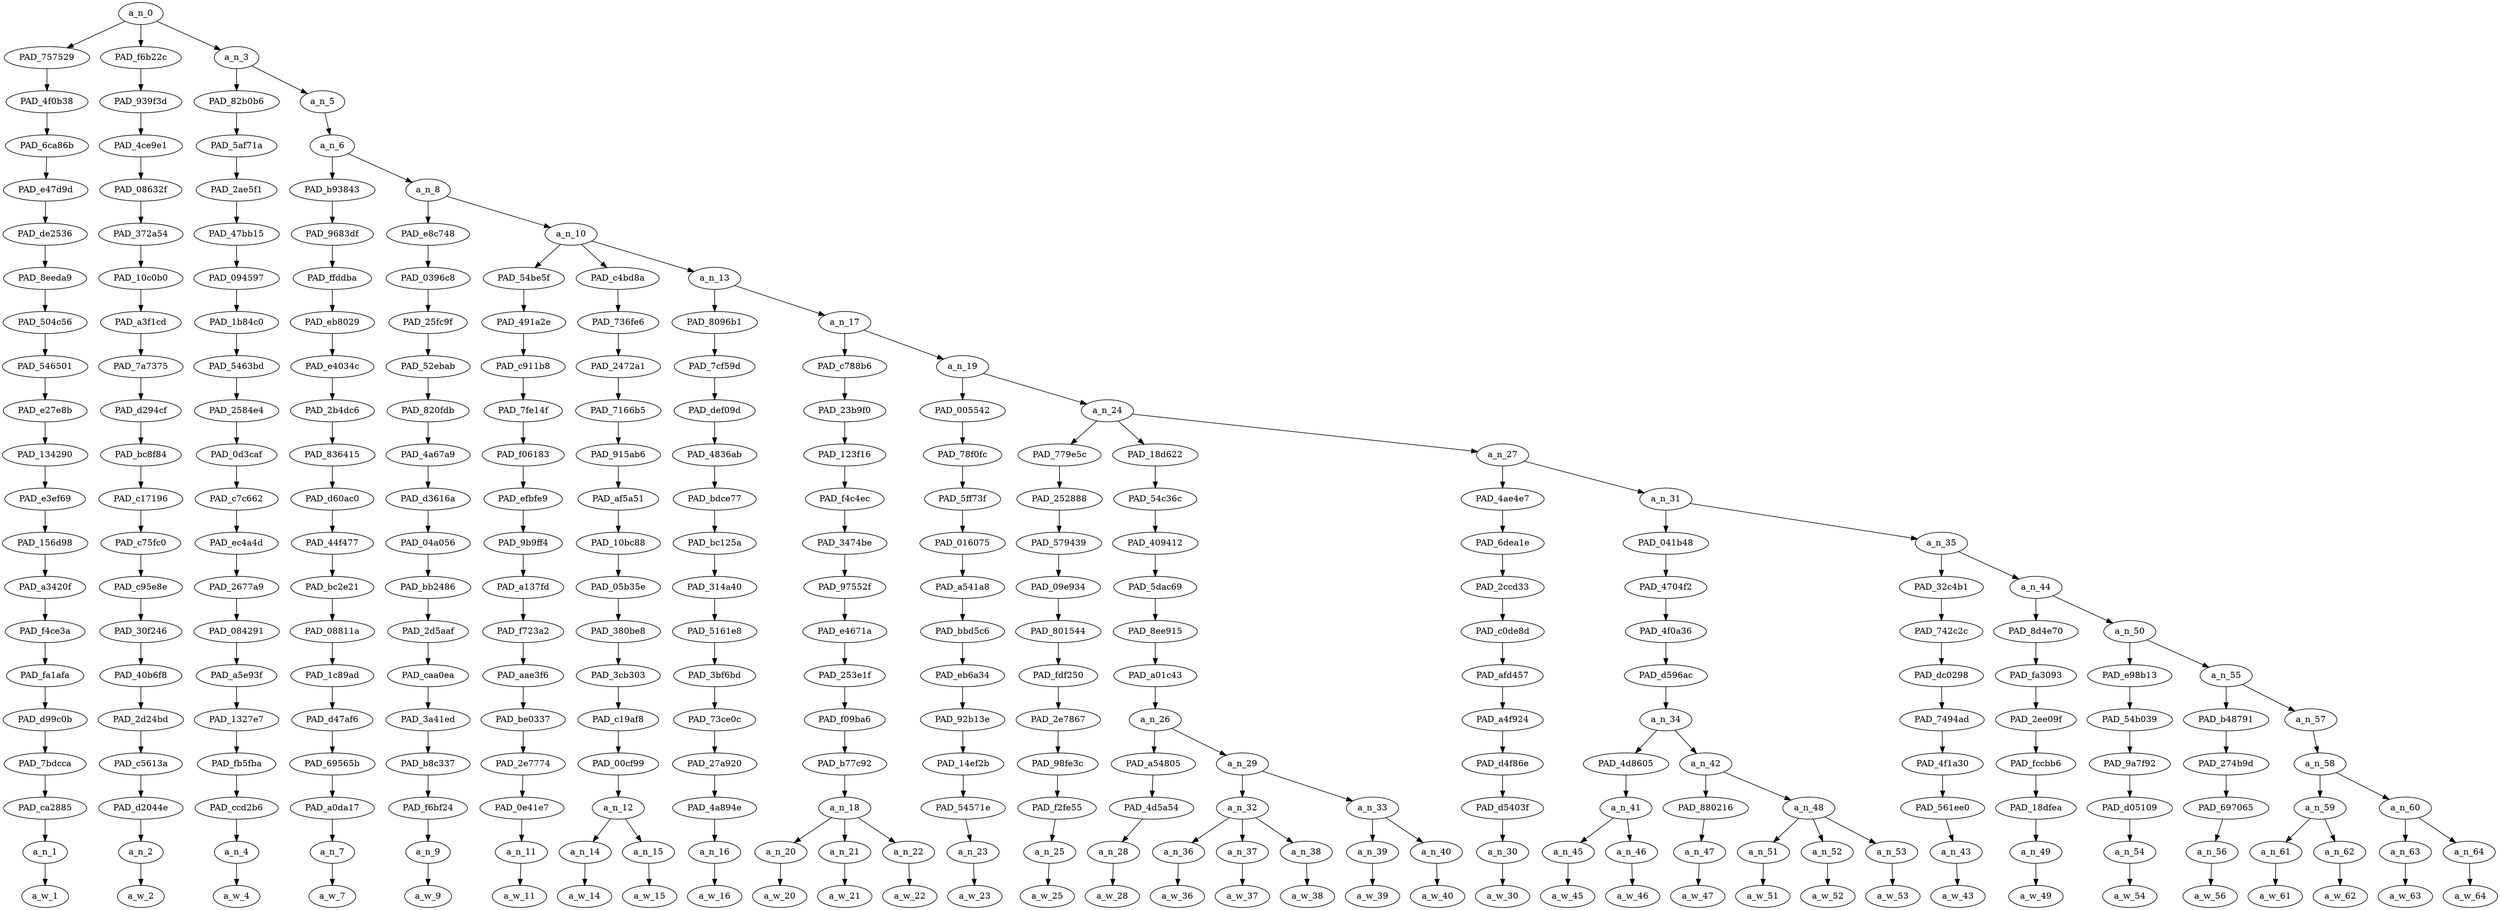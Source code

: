 strict digraph "" {
	a_n_0	[div_dir=1,
		index=0,
		level=20,
		pos="1.3838659215856481,20!",
		text_span="[0, 1, 2, 3, 4, 5, 6, 7, 8, 9, 10, 11, 12, 13, 14, 15, 16, 17, 18, 19, 20, 21, 22, 23, 24, 25, 26, 27, 28, 29, 30, 31, 32, 33, 34]",
		value=0.99999998];
	PAD_757529	[div_dir=1,
		index=0,
		level=19,
		pos="0.0,19!",
		text_span="[0]",
		value=0.03077579];
	a_n_0 -> PAD_757529;
	PAD_f6b22c	[div_dir=1,
		index=1,
		level=19,
		pos="1.0,19!",
		text_span="[1]",
		value=0.02263070];
	a_n_0 -> PAD_f6b22c;
	a_n_3	[div_dir=1,
		index=2,
		level=19,
		pos="3.151597764756944,19!",
		text_span="[2, 3, 4, 5, 6, 7, 8, 9, 10, 11, 12, 13, 14, 15, 16, 17, 18, 19, 20, 21, 22, 23, 24, 25, 26, 27, 28, 29, 30, 31, 32, 33, 34]",
		value=0.94585980];
	a_n_0 -> a_n_3;
	PAD_4f0b38	[div_dir=1,
		index=0,
		level=18,
		pos="0.0,18!",
		text_span="[0]",
		value=0.03077579];
	PAD_757529 -> PAD_4f0b38;
	PAD_6ca86b	[div_dir=1,
		index=0,
		level=17,
		pos="0.0,17!",
		text_span="[0]",
		value=0.03077579];
	PAD_4f0b38 -> PAD_6ca86b;
	PAD_e47d9d	[div_dir=1,
		index=0,
		level=16,
		pos="0.0,16!",
		text_span="[0]",
		value=0.03077579];
	PAD_6ca86b -> PAD_e47d9d;
	PAD_de2536	[div_dir=1,
		index=0,
		level=15,
		pos="0.0,15!",
		text_span="[0]",
		value=0.03077579];
	PAD_e47d9d -> PAD_de2536;
	PAD_8eeda9	[div_dir=1,
		index=0,
		level=14,
		pos="0.0,14!",
		text_span="[0]",
		value=0.03077579];
	PAD_de2536 -> PAD_8eeda9;
	PAD_504c56	[div_dir=1,
		index=0,
		level=13,
		pos="0.0,13!",
		text_span="[0]",
		value=0.03077579];
	PAD_8eeda9 -> PAD_504c56;
	PAD_546501	[div_dir=1,
		index=0,
		level=12,
		pos="0.0,12!",
		text_span="[0]",
		value=0.03077579];
	PAD_504c56 -> PAD_546501;
	PAD_e27e8b	[div_dir=1,
		index=0,
		level=11,
		pos="0.0,11!",
		text_span="[0]",
		value=0.03077579];
	PAD_546501 -> PAD_e27e8b;
	PAD_134290	[div_dir=1,
		index=0,
		level=10,
		pos="0.0,10!",
		text_span="[0]",
		value=0.03077579];
	PAD_e27e8b -> PAD_134290;
	PAD_e3ef69	[div_dir=1,
		index=0,
		level=9,
		pos="0.0,9!",
		text_span="[0]",
		value=0.03077579];
	PAD_134290 -> PAD_e3ef69;
	PAD_156d98	[div_dir=1,
		index=0,
		level=8,
		pos="0.0,8!",
		text_span="[0]",
		value=0.03077579];
	PAD_e3ef69 -> PAD_156d98;
	PAD_a3420f	[div_dir=1,
		index=0,
		level=7,
		pos="0.0,7!",
		text_span="[0]",
		value=0.03077579];
	PAD_156d98 -> PAD_a3420f;
	PAD_f4ce3a	[div_dir=1,
		index=0,
		level=6,
		pos="0.0,6!",
		text_span="[0]",
		value=0.03077579];
	PAD_a3420f -> PAD_f4ce3a;
	PAD_fa1afa	[div_dir=1,
		index=0,
		level=5,
		pos="0.0,5!",
		text_span="[0]",
		value=0.03077579];
	PAD_f4ce3a -> PAD_fa1afa;
	PAD_d99c0b	[div_dir=1,
		index=0,
		level=4,
		pos="0.0,4!",
		text_span="[0]",
		value=0.03077579];
	PAD_fa1afa -> PAD_d99c0b;
	PAD_7bdcca	[div_dir=1,
		index=0,
		level=3,
		pos="0.0,3!",
		text_span="[0]",
		value=0.03077579];
	PAD_d99c0b -> PAD_7bdcca;
	PAD_ca2885	[div_dir=1,
		index=0,
		level=2,
		pos="0.0,2!",
		text_span="[0]",
		value=0.03077579];
	PAD_7bdcca -> PAD_ca2885;
	a_n_1	[div_dir=1,
		index=0,
		level=1,
		pos="0.0,1!",
		text_span="[0]",
		value=0.03077579];
	PAD_ca2885 -> a_n_1;
	a_w_1	[div_dir=0,
		index=0,
		level=0,
		pos="0,0!",
		text_span="[0]",
		value=i];
	a_n_1 -> a_w_1;
	PAD_939f3d	[div_dir=1,
		index=1,
		level=18,
		pos="1.0,18!",
		text_span="[1]",
		value=0.02263070];
	PAD_f6b22c -> PAD_939f3d;
	PAD_4ce9e1	[div_dir=1,
		index=1,
		level=17,
		pos="1.0,17!",
		text_span="[1]",
		value=0.02263070];
	PAD_939f3d -> PAD_4ce9e1;
	PAD_08632f	[div_dir=1,
		index=1,
		level=16,
		pos="1.0,16!",
		text_span="[1]",
		value=0.02263070];
	PAD_4ce9e1 -> PAD_08632f;
	PAD_372a54	[div_dir=1,
		index=1,
		level=15,
		pos="1.0,15!",
		text_span="[1]",
		value=0.02263070];
	PAD_08632f -> PAD_372a54;
	PAD_10c0b0	[div_dir=1,
		index=1,
		level=14,
		pos="1.0,14!",
		text_span="[1]",
		value=0.02263070];
	PAD_372a54 -> PAD_10c0b0;
	PAD_a3f1cd	[div_dir=1,
		index=1,
		level=13,
		pos="1.0,13!",
		text_span="[1]",
		value=0.02263070];
	PAD_10c0b0 -> PAD_a3f1cd;
	PAD_7a7375	[div_dir=1,
		index=1,
		level=12,
		pos="1.0,12!",
		text_span="[1]",
		value=0.02263070];
	PAD_a3f1cd -> PAD_7a7375;
	PAD_d294cf	[div_dir=1,
		index=1,
		level=11,
		pos="1.0,11!",
		text_span="[1]",
		value=0.02263070];
	PAD_7a7375 -> PAD_d294cf;
	PAD_bc8f84	[div_dir=1,
		index=1,
		level=10,
		pos="1.0,10!",
		text_span="[1]",
		value=0.02263070];
	PAD_d294cf -> PAD_bc8f84;
	PAD_c17196	[div_dir=1,
		index=1,
		level=9,
		pos="1.0,9!",
		text_span="[1]",
		value=0.02263070];
	PAD_bc8f84 -> PAD_c17196;
	PAD_c75fc0	[div_dir=1,
		index=1,
		level=8,
		pos="1.0,8!",
		text_span="[1]",
		value=0.02263070];
	PAD_c17196 -> PAD_c75fc0;
	PAD_c95e8e	[div_dir=1,
		index=1,
		level=7,
		pos="1.0,7!",
		text_span="[1]",
		value=0.02263070];
	PAD_c75fc0 -> PAD_c95e8e;
	PAD_30f246	[div_dir=1,
		index=1,
		level=6,
		pos="1.0,6!",
		text_span="[1]",
		value=0.02263070];
	PAD_c95e8e -> PAD_30f246;
	PAD_40b6f8	[div_dir=1,
		index=1,
		level=5,
		pos="1.0,5!",
		text_span="[1]",
		value=0.02263070];
	PAD_30f246 -> PAD_40b6f8;
	PAD_2d24bd	[div_dir=1,
		index=1,
		level=4,
		pos="1.0,4!",
		text_span="[1]",
		value=0.02263070];
	PAD_40b6f8 -> PAD_2d24bd;
	PAD_c5613a	[div_dir=1,
		index=1,
		level=3,
		pos="1.0,3!",
		text_span="[1]",
		value=0.02263070];
	PAD_2d24bd -> PAD_c5613a;
	PAD_d2044e	[div_dir=1,
		index=1,
		level=2,
		pos="1.0,2!",
		text_span="[1]",
		value=0.02263070];
	PAD_c5613a -> PAD_d2044e;
	a_n_2	[div_dir=1,
		index=1,
		level=1,
		pos="1.0,1!",
		text_span="[1]",
		value=0.02263070];
	PAD_d2044e -> a_n_2;
	a_w_2	[div_dir=0,
		index=1,
		level=0,
		pos="1,0!",
		text_span="[1]",
		value=never];
	a_n_2 -> a_w_2;
	PAD_82b0b6	[div_dir=1,
		index=2,
		level=18,
		pos="2.0,18!",
		text_span="[2]",
		value=0.02027614];
	a_n_3 -> PAD_82b0b6;
	a_n_5	[div_dir=1,
		index=3,
		level=18,
		pos="4.303195529513888,18!",
		text_span="[3, 4, 5, 6, 7, 8, 9, 10, 11, 12, 13, 14, 15, 16, 17, 18, 19, 20, 21, 22, 23, 24, 25, 26, 27, 28, 29, 30, 31, 32, 33, 34]",
		value=0.92488788];
	a_n_3 -> a_n_5;
	PAD_5af71a	[div_dir=1,
		index=2,
		level=17,
		pos="2.0,17!",
		text_span="[2]",
		value=0.02027614];
	PAD_82b0b6 -> PAD_5af71a;
	PAD_2ae5f1	[div_dir=1,
		index=2,
		level=16,
		pos="2.0,16!",
		text_span="[2]",
		value=0.02027614];
	PAD_5af71a -> PAD_2ae5f1;
	PAD_47bb15	[div_dir=1,
		index=2,
		level=15,
		pos="2.0,15!",
		text_span="[2]",
		value=0.02027614];
	PAD_2ae5f1 -> PAD_47bb15;
	PAD_094597	[div_dir=1,
		index=2,
		level=14,
		pos="2.0,14!",
		text_span="[2]",
		value=0.02027614];
	PAD_47bb15 -> PAD_094597;
	PAD_1b84c0	[div_dir=1,
		index=2,
		level=13,
		pos="2.0,13!",
		text_span="[2]",
		value=0.02027614];
	PAD_094597 -> PAD_1b84c0;
	PAD_5463bd	[div_dir=1,
		index=2,
		level=12,
		pos="2.0,12!",
		text_span="[2]",
		value=0.02027614];
	PAD_1b84c0 -> PAD_5463bd;
	PAD_2584e4	[div_dir=1,
		index=2,
		level=11,
		pos="2.0,11!",
		text_span="[2]",
		value=0.02027614];
	PAD_5463bd -> PAD_2584e4;
	PAD_0d3caf	[div_dir=1,
		index=2,
		level=10,
		pos="2.0,10!",
		text_span="[2]",
		value=0.02027614];
	PAD_2584e4 -> PAD_0d3caf;
	PAD_c7c662	[div_dir=1,
		index=2,
		level=9,
		pos="2.0,9!",
		text_span="[2]",
		value=0.02027614];
	PAD_0d3caf -> PAD_c7c662;
	PAD_ec4a4d	[div_dir=1,
		index=2,
		level=8,
		pos="2.0,8!",
		text_span="[2]",
		value=0.02027614];
	PAD_c7c662 -> PAD_ec4a4d;
	PAD_2677a9	[div_dir=1,
		index=2,
		level=7,
		pos="2.0,7!",
		text_span="[2]",
		value=0.02027614];
	PAD_ec4a4d -> PAD_2677a9;
	PAD_084291	[div_dir=1,
		index=2,
		level=6,
		pos="2.0,6!",
		text_span="[2]",
		value=0.02027614];
	PAD_2677a9 -> PAD_084291;
	PAD_a5e93f	[div_dir=1,
		index=2,
		level=5,
		pos="2.0,5!",
		text_span="[2]",
		value=0.02027614];
	PAD_084291 -> PAD_a5e93f;
	PAD_1327e7	[div_dir=1,
		index=2,
		level=4,
		pos="2.0,4!",
		text_span="[2]",
		value=0.02027614];
	PAD_a5e93f -> PAD_1327e7;
	PAD_fb5fba	[div_dir=1,
		index=2,
		level=3,
		pos="2.0,3!",
		text_span="[2]",
		value=0.02027614];
	PAD_1327e7 -> PAD_fb5fba;
	PAD_ccd2b6	[div_dir=1,
		index=2,
		level=2,
		pos="2.0,2!",
		text_span="[2]",
		value=0.02027614];
	PAD_fb5fba -> PAD_ccd2b6;
	a_n_4	[div_dir=1,
		index=2,
		level=1,
		pos="2.0,1!",
		text_span="[2]",
		value=0.02027614];
	PAD_ccd2b6 -> a_n_4;
	a_w_4	[div_dir=0,
		index=2,
		level=0,
		pos="2,0!",
		text_span="[2]",
		value=thought];
	a_n_4 -> a_w_4;
	a_n_6	[div_dir=1,
		index=3,
		level=17,
		pos="4.303195529513888,17!",
		text_span="[3, 4, 5, 6, 7, 8, 9, 10, 11, 12, 13, 14, 15, 16, 17, 18, 19, 20, 21, 22, 23, 24, 25, 26, 27, 28, 29, 30, 31, 32, 33, 34]",
		value=0.92418529];
	a_n_5 -> a_n_6;
	PAD_b93843	[div_dir=1,
		index=3,
		level=16,
		pos="3.0,16!",
		text_span="[3]",
		value=0.02228482];
	a_n_6 -> PAD_b93843;
	a_n_8	[div_dir=1,
		index=4,
		level=16,
		pos="5.606391059027777,16!",
		text_span="[4, 5, 6, 7, 8, 9, 10, 11, 12, 13, 14, 15, 16, 17, 18, 19, 20, 21, 22, 23, 24, 25, 26, 27, 28, 29, 30, 31, 32, 33, 34]",
		value=0.90119787];
	a_n_6 -> a_n_8;
	PAD_9683df	[div_dir=1,
		index=3,
		level=15,
		pos="3.0,15!",
		text_span="[3]",
		value=0.02228482];
	PAD_b93843 -> PAD_9683df;
	PAD_ffddba	[div_dir=1,
		index=3,
		level=14,
		pos="3.0,14!",
		text_span="[3]",
		value=0.02228482];
	PAD_9683df -> PAD_ffddba;
	PAD_eb8029	[div_dir=1,
		index=3,
		level=13,
		pos="3.0,13!",
		text_span="[3]",
		value=0.02228482];
	PAD_ffddba -> PAD_eb8029;
	PAD_e4034c	[div_dir=1,
		index=3,
		level=12,
		pos="3.0,12!",
		text_span="[3]",
		value=0.02228482];
	PAD_eb8029 -> PAD_e4034c;
	PAD_2b4dc6	[div_dir=1,
		index=3,
		level=11,
		pos="3.0,11!",
		text_span="[3]",
		value=0.02228482];
	PAD_e4034c -> PAD_2b4dc6;
	PAD_836415	[div_dir=1,
		index=3,
		level=10,
		pos="3.0,10!",
		text_span="[3]",
		value=0.02228482];
	PAD_2b4dc6 -> PAD_836415;
	PAD_d60ac0	[div_dir=1,
		index=3,
		level=9,
		pos="3.0,9!",
		text_span="[3]",
		value=0.02228482];
	PAD_836415 -> PAD_d60ac0;
	PAD_44f477	[div_dir=1,
		index=3,
		level=8,
		pos="3.0,8!",
		text_span="[3]",
		value=0.02228482];
	PAD_d60ac0 -> PAD_44f477;
	PAD_bc2e21	[div_dir=1,
		index=3,
		level=7,
		pos="3.0,7!",
		text_span="[3]",
		value=0.02228482];
	PAD_44f477 -> PAD_bc2e21;
	PAD_08811a	[div_dir=1,
		index=3,
		level=6,
		pos="3.0,6!",
		text_span="[3]",
		value=0.02228482];
	PAD_bc2e21 -> PAD_08811a;
	PAD_1c89ad	[div_dir=1,
		index=3,
		level=5,
		pos="3.0,5!",
		text_span="[3]",
		value=0.02228482];
	PAD_08811a -> PAD_1c89ad;
	PAD_d47af6	[div_dir=1,
		index=3,
		level=4,
		pos="3.0,4!",
		text_span="[3]",
		value=0.02228482];
	PAD_1c89ad -> PAD_d47af6;
	PAD_69565b	[div_dir=1,
		index=3,
		level=3,
		pos="3.0,3!",
		text_span="[3]",
		value=0.02228482];
	PAD_d47af6 -> PAD_69565b;
	PAD_a0da17	[div_dir=1,
		index=3,
		level=2,
		pos="3.0,2!",
		text_span="[3]",
		value=0.02228482];
	PAD_69565b -> PAD_a0da17;
	a_n_7	[div_dir=1,
		index=3,
		level=1,
		pos="3.0,1!",
		text_span="[3]",
		value=0.02228482];
	PAD_a0da17 -> a_n_7;
	a_w_7	[div_dir=0,
		index=3,
		level=0,
		pos="3,0!",
		text_span="[3]",
		value=i1];
	a_n_7 -> a_w_7;
	PAD_e8c748	[div_dir=1,
		index=4,
		level=15,
		pos="4.0,15!",
		text_span="[4]",
		value=0.01780343];
	a_n_8 -> PAD_e8c748;
	a_n_10	[div_dir=1,
		index=5,
		level=15,
		pos="7.2127821180555545,15!",
		text_span="[5, 6, 7, 8, 9, 10, 11, 12, 13, 14, 15, 16, 17, 18, 19, 20, 21, 22, 23, 24, 25, 26, 27, 28, 29, 30, 31, 32, 33, 34]",
		value=0.88270973];
	a_n_8 -> a_n_10;
	PAD_0396c8	[div_dir=1,
		index=4,
		level=14,
		pos="4.0,14!",
		text_span="[4]",
		value=0.01780343];
	PAD_e8c748 -> PAD_0396c8;
	PAD_25fc9f	[div_dir=1,
		index=4,
		level=13,
		pos="4.0,13!",
		text_span="[4]",
		value=0.01780343];
	PAD_0396c8 -> PAD_25fc9f;
	PAD_52ebab	[div_dir=1,
		index=4,
		level=12,
		pos="4.0,12!",
		text_span="[4]",
		value=0.01780343];
	PAD_25fc9f -> PAD_52ebab;
	PAD_820fdb	[div_dir=1,
		index=4,
		level=11,
		pos="4.0,11!",
		text_span="[4]",
		value=0.01780343];
	PAD_52ebab -> PAD_820fdb;
	PAD_4a67a9	[div_dir=1,
		index=4,
		level=10,
		pos="4.0,10!",
		text_span="[4]",
		value=0.01780343];
	PAD_820fdb -> PAD_4a67a9;
	PAD_d3616a	[div_dir=1,
		index=4,
		level=9,
		pos="4.0,9!",
		text_span="[4]",
		value=0.01780343];
	PAD_4a67a9 -> PAD_d3616a;
	PAD_04a056	[div_dir=1,
		index=4,
		level=8,
		pos="4.0,8!",
		text_span="[4]",
		value=0.01780343];
	PAD_d3616a -> PAD_04a056;
	PAD_bb2486	[div_dir=1,
		index=4,
		level=7,
		pos="4.0,7!",
		text_span="[4]",
		value=0.01780343];
	PAD_04a056 -> PAD_bb2486;
	PAD_2d5aaf	[div_dir=1,
		index=4,
		level=6,
		pos="4.0,6!",
		text_span="[4]",
		value=0.01780343];
	PAD_bb2486 -> PAD_2d5aaf;
	PAD_caa0ea	[div_dir=1,
		index=4,
		level=5,
		pos="4.0,5!",
		text_span="[4]",
		value=0.01780343];
	PAD_2d5aaf -> PAD_caa0ea;
	PAD_3a41ed	[div_dir=1,
		index=4,
		level=4,
		pos="4.0,4!",
		text_span="[4]",
		value=0.01780343];
	PAD_caa0ea -> PAD_3a41ed;
	PAD_b8c337	[div_dir=1,
		index=4,
		level=3,
		pos="4.0,3!",
		text_span="[4]",
		value=0.01780343];
	PAD_3a41ed -> PAD_b8c337;
	PAD_f6bf24	[div_dir=1,
		index=4,
		level=2,
		pos="4.0,2!",
		text_span="[4]",
		value=0.01780343];
	PAD_b8c337 -> PAD_f6bf24;
	a_n_9	[div_dir=1,
		index=4,
		level=1,
		pos="4.0,1!",
		text_span="[4]",
		value=0.01780343];
	PAD_f6bf24 -> a_n_9;
	a_w_9	[div_dir=0,
		index=4,
		level=0,
		pos="4,0!",
		text_span="[4]",
		value=would];
	a_n_9 -> a_w_9;
	PAD_54be5f	[div_dir=1,
		index=5,
		level=14,
		pos="5.0,14!",
		text_span="[5]",
		value=0.01844900];
	a_n_10 -> PAD_54be5f;
	PAD_c4bd8a	[div_dir=1,
		index=6,
		level=14,
		pos="6.5,14!",
		text_span="[6, 7]",
		value=0.03732107];
	a_n_10 -> PAD_c4bd8a;
	a_n_13	[div_dir=1,
		index=7,
		level=14,
		pos="10.138346354166666,14!",
		text_span="[8, 9, 10, 11, 12, 13, 14, 15, 16, 17, 18, 19, 20, 21, 22, 23, 24, 25, 26, 27, 28, 29, 30, 31, 32, 33, 34]",
		value=0.82625677];
	a_n_10 -> a_n_13;
	PAD_491a2e	[div_dir=1,
		index=5,
		level=13,
		pos="5.0,13!",
		text_span="[5]",
		value=0.01844900];
	PAD_54be5f -> PAD_491a2e;
	PAD_c911b8	[div_dir=1,
		index=5,
		level=12,
		pos="5.0,12!",
		text_span="[5]",
		value=0.01844900];
	PAD_491a2e -> PAD_c911b8;
	PAD_7fe14f	[div_dir=1,
		index=5,
		level=11,
		pos="5.0,11!",
		text_span="[5]",
		value=0.01844900];
	PAD_c911b8 -> PAD_7fe14f;
	PAD_f06183	[div_dir=1,
		index=5,
		level=10,
		pos="5.0,10!",
		text_span="[5]",
		value=0.01844900];
	PAD_7fe14f -> PAD_f06183;
	PAD_efbfe9	[div_dir=1,
		index=5,
		level=9,
		pos="5.0,9!",
		text_span="[5]",
		value=0.01844900];
	PAD_f06183 -> PAD_efbfe9;
	PAD_9b9ff4	[div_dir=1,
		index=5,
		level=8,
		pos="5.0,8!",
		text_span="[5]",
		value=0.01844900];
	PAD_efbfe9 -> PAD_9b9ff4;
	PAD_a137fd	[div_dir=1,
		index=5,
		level=7,
		pos="5.0,7!",
		text_span="[5]",
		value=0.01844900];
	PAD_9b9ff4 -> PAD_a137fd;
	PAD_f723a2	[div_dir=1,
		index=5,
		level=6,
		pos="5.0,6!",
		text_span="[5]",
		value=0.01844900];
	PAD_a137fd -> PAD_f723a2;
	PAD_aae3f6	[div_dir=1,
		index=5,
		level=5,
		pos="5.0,5!",
		text_span="[5]",
		value=0.01844900];
	PAD_f723a2 -> PAD_aae3f6;
	PAD_be0337	[div_dir=1,
		index=5,
		level=4,
		pos="5.0,4!",
		text_span="[5]",
		value=0.01844900];
	PAD_aae3f6 -> PAD_be0337;
	PAD_2e7774	[div_dir=1,
		index=5,
		level=3,
		pos="5.0,3!",
		text_span="[5]",
		value=0.01844900];
	PAD_be0337 -> PAD_2e7774;
	PAD_0e41e7	[div_dir=1,
		index=5,
		level=2,
		pos="5.0,2!",
		text_span="[5]",
		value=0.01844900];
	PAD_2e7774 -> PAD_0e41e7;
	a_n_11	[div_dir=1,
		index=5,
		level=1,
		pos="5.0,1!",
		text_span="[5]",
		value=0.01844900];
	PAD_0e41e7 -> a_n_11;
	a_w_11	[div_dir=0,
		index=5,
		level=0,
		pos="5,0!",
		text_span="[5]",
		value=see];
	a_n_11 -> a_w_11;
	PAD_736fe6	[div_dir=1,
		index=6,
		level=13,
		pos="6.5,13!",
		text_span="[6, 7]",
		value=0.03732107];
	PAD_c4bd8a -> PAD_736fe6;
	PAD_2472a1	[div_dir=1,
		index=6,
		level=12,
		pos="6.5,12!",
		text_span="[6, 7]",
		value=0.03732107];
	PAD_736fe6 -> PAD_2472a1;
	PAD_7166b5	[div_dir=1,
		index=6,
		level=11,
		pos="6.5,11!",
		text_span="[6, 7]",
		value=0.03732107];
	PAD_2472a1 -> PAD_7166b5;
	PAD_915ab6	[div_dir=1,
		index=6,
		level=10,
		pos="6.5,10!",
		text_span="[6, 7]",
		value=0.03732107];
	PAD_7166b5 -> PAD_915ab6;
	PAD_af5a51	[div_dir=1,
		index=6,
		level=9,
		pos="6.5,9!",
		text_span="[6, 7]",
		value=0.03732107];
	PAD_915ab6 -> PAD_af5a51;
	PAD_10bc88	[div_dir=1,
		index=6,
		level=8,
		pos="6.5,8!",
		text_span="[6, 7]",
		value=0.03732107];
	PAD_af5a51 -> PAD_10bc88;
	PAD_05b35e	[div_dir=1,
		index=6,
		level=7,
		pos="6.5,7!",
		text_span="[6, 7]",
		value=0.03732107];
	PAD_10bc88 -> PAD_05b35e;
	PAD_380be8	[div_dir=1,
		index=6,
		level=6,
		pos="6.5,6!",
		text_span="[6, 7]",
		value=0.03732107];
	PAD_05b35e -> PAD_380be8;
	PAD_3cb303	[div_dir=1,
		index=6,
		level=5,
		pos="6.5,5!",
		text_span="[6, 7]",
		value=0.03732107];
	PAD_380be8 -> PAD_3cb303;
	PAD_c19af8	[div_dir=1,
		index=6,
		level=4,
		pos="6.5,4!",
		text_span="[6, 7]",
		value=0.03732107];
	PAD_3cb303 -> PAD_c19af8;
	PAD_00cf99	[div_dir=1,
		index=6,
		level=3,
		pos="6.5,3!",
		text_span="[6, 7]",
		value=0.03732107];
	PAD_c19af8 -> PAD_00cf99;
	a_n_12	[div_dir=1,
		index=6,
		level=2,
		pos="6.5,2!",
		text_span="[6, 7]",
		value=0.03732107];
	PAD_00cf99 -> a_n_12;
	a_n_14	[div_dir=1,
		index=6,
		level=1,
		pos="6.0,1!",
		text_span="[6]",
		value=0.01675277];
	a_n_12 -> a_n_14;
	a_n_15	[div_dir=1,
		index=7,
		level=1,
		pos="7.0,1!",
		text_span="[7]",
		value=0.02041926];
	a_n_12 -> a_n_15;
	a_w_14	[div_dir=0,
		index=6,
		level=0,
		pos="6,0!",
		text_span="[6]",
		value=the];
	a_n_14 -> a_w_14;
	a_w_15	[div_dir=0,
		index=7,
		level=0,
		pos="7,0!",
		text_span="[7]",
		value=day];
	a_n_15 -> a_w_15;
	PAD_8096b1	[div_dir=1,
		index=7,
		level=13,
		pos="8.0,13!",
		text_span="[8]",
		value=0.01727932];
	a_n_13 -> PAD_8096b1;
	a_n_17	[div_dir=1,
		index=8,
		level=13,
		pos="12.276692708333332,13!",
		text_span="[9, 10, 11, 12, 13, 14, 15, 16, 17, 18, 19, 20, 21, 22, 23, 24, 25, 26, 27, 28, 29, 30, 31, 32, 33, 34]",
		value=0.80830685];
	a_n_13 -> a_n_17;
	PAD_7cf59d	[div_dir=1,
		index=7,
		level=12,
		pos="8.0,12!",
		text_span="[8]",
		value=0.01727932];
	PAD_8096b1 -> PAD_7cf59d;
	PAD_def09d	[div_dir=1,
		index=7,
		level=11,
		pos="8.0,11!",
		text_span="[8]",
		value=0.01727932];
	PAD_7cf59d -> PAD_def09d;
	PAD_4836ab	[div_dir=1,
		index=7,
		level=10,
		pos="8.0,10!",
		text_span="[8]",
		value=0.01727932];
	PAD_def09d -> PAD_4836ab;
	PAD_bdce77	[div_dir=1,
		index=7,
		level=9,
		pos="8.0,9!",
		text_span="[8]",
		value=0.01727932];
	PAD_4836ab -> PAD_bdce77;
	PAD_bc125a	[div_dir=1,
		index=7,
		level=8,
		pos="8.0,8!",
		text_span="[8]",
		value=0.01727932];
	PAD_bdce77 -> PAD_bc125a;
	PAD_314a40	[div_dir=1,
		index=7,
		level=7,
		pos="8.0,7!",
		text_span="[8]",
		value=0.01727932];
	PAD_bc125a -> PAD_314a40;
	PAD_5161e8	[div_dir=1,
		index=7,
		level=6,
		pos="8.0,6!",
		text_span="[8]",
		value=0.01727932];
	PAD_314a40 -> PAD_5161e8;
	PAD_3bf6bd	[div_dir=1,
		index=7,
		level=5,
		pos="8.0,5!",
		text_span="[8]",
		value=0.01727932];
	PAD_5161e8 -> PAD_3bf6bd;
	PAD_73ce0c	[div_dir=1,
		index=7,
		level=4,
		pos="8.0,4!",
		text_span="[8]",
		value=0.01727932];
	PAD_3bf6bd -> PAD_73ce0c;
	PAD_27a920	[div_dir=1,
		index=7,
		level=3,
		pos="8.0,3!",
		text_span="[8]",
		value=0.01727932];
	PAD_73ce0c -> PAD_27a920;
	PAD_4a894e	[div_dir=1,
		index=7,
		level=2,
		pos="8.0,2!",
		text_span="[8]",
		value=0.01727932];
	PAD_27a920 -> PAD_4a894e;
	a_n_16	[div_dir=1,
		index=8,
		level=1,
		pos="8.0,1!",
		text_span="[8]",
		value=0.01727932];
	PAD_4a894e -> a_n_16;
	a_w_16	[div_dir=0,
		index=8,
		level=0,
		pos="8,0!",
		text_span="[8]",
		value=when];
	a_n_16 -> a_w_16;
	PAD_c788b6	[div_dir=1,
		index=8,
		level=12,
		pos="10.0,12!",
		text_span="[9, 10, 11]",
		value=0.27660941];
	a_n_17 -> PAD_c788b6;
	a_n_19	[div_dir=1,
		index=9,
		level=12,
		pos="14.553385416666666,12!",
		text_span="[12, 13, 14, 15, 16, 17, 18, 19, 20, 21, 22, 23, 24, 25, 26, 27, 28, 29, 30, 31, 32, 33, 34]",
		value=0.53102414];
	a_n_17 -> a_n_19;
	PAD_23b9f0	[div_dir=1,
		index=8,
		level=11,
		pos="10.0,11!",
		text_span="[9, 10, 11]",
		value=0.27660941];
	PAD_c788b6 -> PAD_23b9f0;
	PAD_123f16	[div_dir=1,
		index=8,
		level=10,
		pos="10.0,10!",
		text_span="[9, 10, 11]",
		value=0.27660941];
	PAD_23b9f0 -> PAD_123f16;
	PAD_f4c4ec	[div_dir=1,
		index=8,
		level=9,
		pos="10.0,9!",
		text_span="[9, 10, 11]",
		value=0.27660941];
	PAD_123f16 -> PAD_f4c4ec;
	PAD_3474be	[div_dir=1,
		index=8,
		level=8,
		pos="10.0,8!",
		text_span="[9, 10, 11]",
		value=0.27660941];
	PAD_f4c4ec -> PAD_3474be;
	PAD_97552f	[div_dir=1,
		index=8,
		level=7,
		pos="10.0,7!",
		text_span="[9, 10, 11]",
		value=0.27660941];
	PAD_3474be -> PAD_97552f;
	PAD_e4671a	[div_dir=1,
		index=8,
		level=6,
		pos="10.0,6!",
		text_span="[9, 10, 11]",
		value=0.27660941];
	PAD_97552f -> PAD_e4671a;
	PAD_253e1f	[div_dir=1,
		index=8,
		level=5,
		pos="10.0,5!",
		text_span="[9, 10, 11]",
		value=0.27660941];
	PAD_e4671a -> PAD_253e1f;
	PAD_f09ba6	[div_dir=1,
		index=8,
		level=4,
		pos="10.0,4!",
		text_span="[9, 10, 11]",
		value=0.27660941];
	PAD_253e1f -> PAD_f09ba6;
	PAD_b77c92	[div_dir=1,
		index=8,
		level=3,
		pos="10.0,3!",
		text_span="[9, 10, 11]",
		value=0.27660941];
	PAD_f09ba6 -> PAD_b77c92;
	a_n_18	[div_dir=1,
		index=8,
		level=2,
		pos="10.0,2!",
		text_span="[9, 10, 11]",
		value=0.27660941];
	PAD_b77c92 -> a_n_18;
	a_n_20	[div_dir=1,
		index=9,
		level=1,
		pos="9.0,1!",
		text_span="[9]",
		value=0.09926676];
	a_n_18 -> a_n_20;
	a_n_21	[div_dir=1,
		index=10,
		level=1,
		pos="10.0,1!",
		text_span="[10]",
		value=0.02396238];
	a_n_18 -> a_n_21;
	a_n_22	[div_dir=1,
		index=11,
		level=1,
		pos="11.0,1!",
		text_span="[11]",
		value=0.15272621];
	a_n_18 -> a_n_22;
	a_w_20	[div_dir=0,
		index=9,
		level=0,
		pos="9,0!",
		text_span="[9]",
		value=faggots];
	a_n_20 -> a_w_20;
	a_w_21	[div_dir=0,
		index=10,
		level=0,
		pos="10,0!",
		text_span="[10]",
		value=and];
	a_n_21 -> a_w_21;
	a_w_22	[div_dir=0,
		index=11,
		level=0,
		pos="11,0!",
		text_span="[11]",
		value=niggers];
	a_n_22 -> a_w_22;
	PAD_005542	[div_dir=1,
		index=9,
		level=11,
		pos="12.0,11!",
		text_span="[12]",
		value=0.02169415];
	a_n_19 -> PAD_005542;
	a_n_24	[div_dir=1,
		index=10,
		level=11,
		pos="17.106770833333332,11!",
		text_span="[13, 14, 15, 16, 17, 18, 19, 20, 21, 22, 23, 24, 25, 26, 27, 28, 29, 30, 31, 32, 33, 34]",
		value=0.50892424];
	a_n_19 -> a_n_24;
	PAD_78f0fc	[div_dir=1,
		index=9,
		level=10,
		pos="12.0,10!",
		text_span="[12]",
		value=0.02169415];
	PAD_005542 -> PAD_78f0fc;
	PAD_5ff73f	[div_dir=1,
		index=9,
		level=9,
		pos="12.0,9!",
		text_span="[12]",
		value=0.02169415];
	PAD_78f0fc -> PAD_5ff73f;
	PAD_016075	[div_dir=1,
		index=9,
		level=8,
		pos="12.0,8!",
		text_span="[12]",
		value=0.02169415];
	PAD_5ff73f -> PAD_016075;
	PAD_a541a8	[div_dir=1,
		index=9,
		level=7,
		pos="12.0,7!",
		text_span="[12]",
		value=0.02169415];
	PAD_016075 -> PAD_a541a8;
	PAD_bbd5c6	[div_dir=1,
		index=9,
		level=6,
		pos="12.0,6!",
		text_span="[12]",
		value=0.02169415];
	PAD_a541a8 -> PAD_bbd5c6;
	PAD_eb6a34	[div_dir=1,
		index=9,
		level=5,
		pos="12.0,5!",
		text_span="[12]",
		value=0.02169415];
	PAD_bbd5c6 -> PAD_eb6a34;
	PAD_92b13e	[div_dir=1,
		index=9,
		level=4,
		pos="12.0,4!",
		text_span="[12]",
		value=0.02169415];
	PAD_eb6a34 -> PAD_92b13e;
	PAD_14ef2b	[div_dir=1,
		index=9,
		level=3,
		pos="12.0,3!",
		text_span="[12]",
		value=0.02169415];
	PAD_92b13e -> PAD_14ef2b;
	PAD_54571e	[div_dir=1,
		index=9,
		level=2,
		pos="12.0,2!",
		text_span="[12]",
		value=0.02169415];
	PAD_14ef2b -> PAD_54571e;
	a_n_23	[div_dir=1,
		index=12,
		level=1,
		pos="12.0,1!",
		text_span="[12]",
		value=0.02169415];
	PAD_54571e -> a_n_23;
	a_w_23	[div_dir=0,
		index=12,
		level=0,
		pos="12,0!",
		text_span="[12]",
		value=are];
	a_n_23 -> a_w_23;
	PAD_779e5c	[div_dir=1,
		index=10,
		level=10,
		pos="13.0,10!",
		text_span="[13]",
		value=0.02101442];
	a_n_24 -> PAD_779e5c;
	PAD_18d622	[div_dir=1,
		index=11,
		level=10,
		pos="15.625,10!",
		text_span="[14, 15, 16, 17, 18, 19]",
		value=0.11229192];
	a_n_24 -> PAD_18d622;
	a_n_27	[div_dir=1,
		index=12,
		level=10,
		pos="22.6953125,10!",
		text_span="[20, 21, 22, 23, 24, 25, 26, 27, 28, 29, 30, 31, 32, 33, 34]",
		value=0.37521222];
	a_n_24 -> a_n_27;
	PAD_252888	[div_dir=1,
		index=10,
		level=9,
		pos="13.0,9!",
		text_span="[13]",
		value=0.02101442];
	PAD_779e5c -> PAD_252888;
	PAD_579439	[div_dir=1,
		index=10,
		level=8,
		pos="13.0,8!",
		text_span="[13]",
		value=0.02101442];
	PAD_252888 -> PAD_579439;
	PAD_09e934	[div_dir=1,
		index=10,
		level=7,
		pos="13.0,7!",
		text_span="[13]",
		value=0.02101442];
	PAD_579439 -> PAD_09e934;
	PAD_801544	[div_dir=1,
		index=10,
		level=6,
		pos="13.0,6!",
		text_span="[13]",
		value=0.02101442];
	PAD_09e934 -> PAD_801544;
	PAD_fdf250	[div_dir=1,
		index=10,
		level=5,
		pos="13.0,5!",
		text_span="[13]",
		value=0.02101442];
	PAD_801544 -> PAD_fdf250;
	PAD_2e7867	[div_dir=1,
		index=10,
		level=4,
		pos="13.0,4!",
		text_span="[13]",
		value=0.02101442];
	PAD_fdf250 -> PAD_2e7867;
	PAD_98fe3c	[div_dir=1,
		index=10,
		level=3,
		pos="13.0,3!",
		text_span="[13]",
		value=0.02101442];
	PAD_2e7867 -> PAD_98fe3c;
	PAD_f2fe55	[div_dir=1,
		index=10,
		level=2,
		pos="13.0,2!",
		text_span="[13]",
		value=0.02101442];
	PAD_98fe3c -> PAD_f2fe55;
	a_n_25	[div_dir=1,
		index=13,
		level=1,
		pos="13.0,1!",
		text_span="[13]",
		value=0.02101442];
	PAD_f2fe55 -> a_n_25;
	a_w_25	[div_dir=0,
		index=13,
		level=0,
		pos="13,0!",
		text_span="[13]",
		value=held];
	a_n_25 -> a_w_25;
	PAD_54c36c	[div_dir=1,
		index=11,
		level=9,
		pos="15.625,9!",
		text_span="[14, 15, 16, 17, 18, 19]",
		value=0.11229192];
	PAD_18d622 -> PAD_54c36c;
	PAD_409412	[div_dir=1,
		index=11,
		level=8,
		pos="15.625,8!",
		text_span="[14, 15, 16, 17, 18, 19]",
		value=0.11229192];
	PAD_54c36c -> PAD_409412;
	PAD_5dac69	[div_dir=1,
		index=11,
		level=7,
		pos="15.625,7!",
		text_span="[14, 15, 16, 17, 18, 19]",
		value=0.11229192];
	PAD_409412 -> PAD_5dac69;
	PAD_8ee915	[div_dir=1,
		index=11,
		level=6,
		pos="15.625,6!",
		text_span="[14, 15, 16, 17, 18, 19]",
		value=0.11229192];
	PAD_5dac69 -> PAD_8ee915;
	PAD_a01c43	[div_dir=1,
		index=11,
		level=5,
		pos="15.625,5!",
		text_span="[14, 15, 16, 17, 18, 19]",
		value=0.11229192];
	PAD_8ee915 -> PAD_a01c43;
	a_n_26	[div_dir=1,
		index=11,
		level=4,
		pos="15.625,4!",
		text_span="[14, 15, 16, 17, 18, 19]",
		value=0.11229192];
	PAD_a01c43 -> a_n_26;
	PAD_a54805	[div_dir=1,
		index=11,
		level=3,
		pos="14.0,3!",
		text_span="[14]",
		value=0.01757577];
	a_n_26 -> PAD_a54805;
	a_n_29	[div_dir=1,
		index=12,
		level=3,
		pos="17.25,3!",
		text_span="[15, 16, 17, 18, 19]",
		value=0.09465086];
	a_n_26 -> a_n_29;
	PAD_4d5a54	[div_dir=1,
		index=11,
		level=2,
		pos="14.0,2!",
		text_span="[14]",
		value=0.01757577];
	PAD_a54805 -> PAD_4d5a54;
	a_n_28	[div_dir=1,
		index=14,
		level=1,
		pos="14.0,1!",
		text_span="[14]",
		value=0.01757577];
	PAD_4d5a54 -> a_n_28;
	a_w_28	[div_dir=0,
		index=14,
		level=0,
		pos="14,0!",
		text_span="[14]",
		value=in];
	a_n_28 -> a_w_28;
	a_n_32	[div_dir=1,
		index=12,
		level=2,
		pos="16.0,2!",
		text_span="[15, 16, 17]",
		value=0.05745072];
	a_n_29 -> a_n_32;
	a_n_33	[div_dir=1,
		index=13,
		level=2,
		pos="18.5,2!",
		text_span="[18, 19]",
		value=0.03713926];
	a_n_29 -> a_n_33;
	a_n_36	[div_dir=1,
		index=15,
		level=1,
		pos="15.0,1!",
		text_span="[15]",
		value=0.01771176];
	a_n_32 -> a_n_36;
	a_n_37	[div_dir=1,
		index=16,
		level=1,
		pos="16.0,1!",
		text_span="[16]",
		value=0.01897664];
	a_n_32 -> a_n_37;
	a_n_38	[div_dir=-1,
		index=17,
		level=1,
		pos="17.0,1!",
		text_span="[17]",
		value=0.02071917];
	a_n_32 -> a_n_38;
	a_w_36	[div_dir=0,
		index=15,
		level=0,
		pos="15,0!",
		text_span="[15]",
		value=a];
	a_n_36 -> a_w_36;
	a_w_37	[div_dir=0,
		index=16,
		level=0,
		pos="16,0!",
		text_span="[16]",
		value=higher];
	a_n_37 -> a_w_37;
	a_w_38	[div_dir=0,
		index=17,
		level=0,
		pos="17,0!",
		text_span="[17]",
		value=regard];
	a_n_38 -> a_w_38;
	a_n_39	[div_dir=-1,
		index=18,
		level=1,
		pos="18.0,1!",
		text_span="[18]",
		value=0.01803474];
	a_n_33 -> a_n_39;
	a_n_40	[div_dir=1,
		index=19,
		level=1,
		pos="19.0,1!",
		text_span="[19]",
		value=0.01906132];
	a_n_33 -> a_n_40;
	a_w_39	[div_dir=0,
		index=18,
		level=0,
		pos="18,0!",
		text_span="[18]",
		value=than];
	a_n_39 -> a_w_39;
	a_w_40	[div_dir=0,
		index=19,
		level=0,
		pos="19,0!",
		text_span="[19]",
		value=myself];
	a_n_40 -> a_w_40;
	PAD_4ae4e7	[div_dir=1,
		index=12,
		level=9,
		pos="20.0,9!",
		text_span="[20]",
		value=0.01796045];
	a_n_27 -> PAD_4ae4e7;
	a_n_31	[div_dir=1,
		index=13,
		level=9,
		pos="25.390625,9!",
		text_span="[21, 22, 23, 24, 25, 26, 27, 28, 29, 30, 31, 32, 33, 34]",
		value=0.35681264];
	a_n_27 -> a_n_31;
	PAD_6dea1e	[div_dir=1,
		index=12,
		level=8,
		pos="20.0,8!",
		text_span="[20]",
		value=0.01796045];
	PAD_4ae4e7 -> PAD_6dea1e;
	PAD_2ccd33	[div_dir=1,
		index=12,
		level=7,
		pos="20.0,7!",
		text_span="[20]",
		value=0.01796045];
	PAD_6dea1e -> PAD_2ccd33;
	PAD_c0de8d	[div_dir=1,
		index=12,
		level=6,
		pos="20.0,6!",
		text_span="[20]",
		value=0.01796045];
	PAD_2ccd33 -> PAD_c0de8d;
	PAD_afd457	[div_dir=1,
		index=12,
		level=5,
		pos="20.0,5!",
		text_span="[20]",
		value=0.01796045];
	PAD_c0de8d -> PAD_afd457;
	PAD_a4f924	[div_dir=1,
		index=12,
		level=4,
		pos="20.0,4!",
		text_span="[20]",
		value=0.01796045];
	PAD_afd457 -> PAD_a4f924;
	PAD_d4f86e	[div_dir=1,
		index=13,
		level=3,
		pos="20.0,3!",
		text_span="[20]",
		value=0.01796045];
	PAD_a4f924 -> PAD_d4f86e;
	PAD_d5403f	[div_dir=1,
		index=14,
		level=2,
		pos="20.0,2!",
		text_span="[20]",
		value=0.01796045];
	PAD_d4f86e -> PAD_d5403f;
	a_n_30	[div_dir=1,
		index=20,
		level=1,
		pos="20.0,1!",
		text_span="[20]",
		value=0.01796045];
	PAD_d5403f -> a_n_30;
	a_w_30	[div_dir=0,
		index=20,
		level=0,
		pos="20,0!",
		text_span="[20]",
		value=when1];
	a_n_30 -> a_w_30;
	PAD_041b48	[div_dir=1,
		index=13,
		level=8,
		pos="22.75,8!",
		text_span="[21, 22, 23, 24, 25, 26]",
		value=0.11875585];
	a_n_31 -> PAD_041b48;
	a_n_35	[div_dir=1,
		index=14,
		level=8,
		pos="28.03125,8!",
		text_span="[27, 28, 29, 30, 31, 32, 33, 34]",
		value=0.23760610];
	a_n_31 -> a_n_35;
	PAD_4704f2	[div_dir=1,
		index=13,
		level=7,
		pos="22.75,7!",
		text_span="[21, 22, 23, 24, 25, 26]",
		value=0.11875585];
	PAD_041b48 -> PAD_4704f2;
	PAD_4f0a36	[div_dir=1,
		index=13,
		level=6,
		pos="22.75,6!",
		text_span="[21, 22, 23, 24, 25, 26]",
		value=0.11875585];
	PAD_4704f2 -> PAD_4f0a36;
	PAD_d596ac	[div_dir=1,
		index=13,
		level=5,
		pos="22.75,5!",
		text_span="[21, 22, 23, 24, 25, 26]",
		value=0.11875585];
	PAD_4f0a36 -> PAD_d596ac;
	a_n_34	[div_dir=1,
		index=13,
		level=4,
		pos="22.75,4!",
		text_span="[21, 22, 23, 24, 25, 26]",
		value=0.11875585];
	PAD_d596ac -> a_n_34;
	PAD_4d8605	[div_dir=1,
		index=14,
		level=3,
		pos="21.5,3!",
		text_span="[21, 22]",
		value=0.03980994];
	a_n_34 -> PAD_4d8605;
	a_n_42	[div_dir=1,
		index=15,
		level=3,
		pos="24.0,3!",
		text_span="[23, 24, 25, 26]",
		value=0.07883989];
	a_n_34 -> a_n_42;
	a_n_41	[div_dir=1,
		index=15,
		level=2,
		pos="21.5,2!",
		text_span="[21, 22]",
		value=0.03980994];
	PAD_4d8605 -> a_n_41;
	a_n_45	[div_dir=1,
		index=21,
		level=1,
		pos="21.0,1!",
		text_span="[21]",
		value=0.01919543];
	a_n_41 -> a_n_45;
	a_n_46	[div_dir=1,
		index=22,
		level=1,
		pos="22.0,1!",
		text_span="[22]",
		value=0.02052971];
	a_n_41 -> a_n_46;
	a_w_45	[div_dir=0,
		index=21,
		level=0,
		pos="21,0!",
		text_span="[21]",
		value=the1];
	a_n_45 -> a_w_45;
	a_w_46	[div_dir=0,
		index=22,
		level=0,
		pos="22,0!",
		text_span="[22]",
		value=leaders];
	a_n_46 -> a_w_46;
	PAD_880216	[div_dir=1,
		index=16,
		level=2,
		pos="23.0,2!",
		text_span="[23]",
		value=0.01856185];
	a_n_42 -> PAD_880216;
	a_n_48	[div_dir=1,
		index=17,
		level=2,
		pos="25.0,2!",
		text_span="[24, 25, 26]",
		value=0.06020710];
	a_n_42 -> a_n_48;
	a_n_47	[div_dir=1,
		index=23,
		level=1,
		pos="23.0,1!",
		text_span="[23]",
		value=0.01856185];
	PAD_880216 -> a_n_47;
	a_w_47	[div_dir=0,
		index=23,
		level=0,
		pos="23,0!",
		text_span="[23]",
		value=of];
	a_n_47 -> a_w_47;
	a_n_51	[div_dir=1,
		index=24,
		level=1,
		pos="24.0,1!",
		text_span="[24]",
		value=0.01808747];
	a_n_48 -> a_n_51;
	a_n_52	[div_dir=1,
		index=25,
		level=1,
		pos="25.0,1!",
		text_span="[25]",
		value=0.01890841];
	a_n_48 -> a_n_52;
	a_n_53	[div_dir=1,
		index=26,
		level=1,
		pos="26.0,1!",
		text_span="[26]",
		value=0.02315366];
	a_n_48 -> a_n_53;
	a_w_51	[div_dir=0,
		index=24,
		level=0,
		pos="24,0!",
		text_span="[24]",
		value=your];
	a_n_51 -> a_w_51;
	a_w_52	[div_dir=0,
		index=25,
		level=0,
		pos="25,0!",
		text_span="[25]",
		value=own];
	a_n_52 -> a_w_52;
	a_w_53	[div_dir=0,
		index=26,
		level=0,
		pos="26,0!",
		text_span="[26]",
		value=country];
	a_n_53 -> a_w_53;
	PAD_32c4b1	[div_dir=1,
		index=14,
		level=7,
		pos="27.0,7!",
		text_span="[27]",
		value=0.04760451];
	a_n_35 -> PAD_32c4b1;
	a_n_44	[div_dir=1,
		index=15,
		level=7,
		pos="29.0625,7!",
		text_span="[28, 29, 30, 31, 32, 33, 34]",
		value=0.18949895];
	a_n_35 -> a_n_44;
	PAD_742c2c	[div_dir=1,
		index=14,
		level=6,
		pos="27.0,6!",
		text_span="[27]",
		value=0.04760451];
	PAD_32c4b1 -> PAD_742c2c;
	PAD_dc0298	[div_dir=1,
		index=14,
		level=5,
		pos="27.0,5!",
		text_span="[27]",
		value=0.04760451];
	PAD_742c2c -> PAD_dc0298;
	PAD_7494ad	[div_dir=1,
		index=14,
		level=4,
		pos="27.0,4!",
		text_span="[27]",
		value=0.04760451];
	PAD_dc0298 -> PAD_7494ad;
	PAD_4f1a30	[div_dir=1,
		index=16,
		level=3,
		pos="27.0,3!",
		text_span="[27]",
		value=0.04760451];
	PAD_7494ad -> PAD_4f1a30;
	PAD_561ee0	[div_dir=1,
		index=18,
		level=2,
		pos="27.0,2!",
		text_span="[27]",
		value=0.04760451];
	PAD_4f1a30 -> PAD_561ee0;
	a_n_43	[div_dir=1,
		index=27,
		level=1,
		pos="27.0,1!",
		text_span="[27]",
		value=0.04760451];
	PAD_561ee0 -> a_n_43;
	a_w_43	[div_dir=0,
		index=27,
		level=0,
		pos="27,0!",
		text_span="[27]",
		value=hate];
	a_n_43 -> a_w_43;
	PAD_8d4e70	[div_dir=1,
		index=15,
		level=6,
		pos="28.0,6!",
		text_span="[28]",
		value=0.02438870];
	a_n_44 -> PAD_8d4e70;
	a_n_50	[div_dir=1,
		index=16,
		level=6,
		pos="30.125,6!",
		text_span="[29, 30, 31, 32, 33, 34]",
		value=0.16476812];
	a_n_44 -> a_n_50;
	PAD_fa3093	[div_dir=1,
		index=15,
		level=5,
		pos="28.0,5!",
		text_span="[28]",
		value=0.02438870];
	PAD_8d4e70 -> PAD_fa3093;
	PAD_2ee09f	[div_dir=1,
		index=15,
		level=4,
		pos="28.0,4!",
		text_span="[28]",
		value=0.02438870];
	PAD_fa3093 -> PAD_2ee09f;
	PAD_fccbb6	[div_dir=1,
		index=17,
		level=3,
		pos="28.0,3!",
		text_span="[28]",
		value=0.02438870];
	PAD_2ee09f -> PAD_fccbb6;
	PAD_18dfea	[div_dir=1,
		index=19,
		level=2,
		pos="28.0,2!",
		text_span="[28]",
		value=0.02438870];
	PAD_fccbb6 -> PAD_18dfea;
	a_n_49	[div_dir=1,
		index=28,
		level=1,
		pos="28.0,1!",
		text_span="[28]",
		value=0.02438870];
	PAD_18dfea -> a_n_49;
	a_w_49	[div_dir=0,
		index=28,
		level=0,
		pos="28,0!",
		text_span="[28]",
		value=you];
	a_n_49 -> a_w_49;
	PAD_e98b13	[div_dir=1,
		index=16,
		level=5,
		pos="29.0,5!",
		text_span="[29]",
		value=0.02661838];
	a_n_50 -> PAD_e98b13;
	a_n_55	[div_dir=1,
		index=17,
		level=5,
		pos="31.25,5!",
		text_span="[30, 31, 32, 33, 34]",
		value=0.13786119];
	a_n_50 -> a_n_55;
	PAD_54b039	[div_dir=1,
		index=16,
		level=4,
		pos="29.0,4!",
		text_span="[29]",
		value=0.02661838];
	PAD_e98b13 -> PAD_54b039;
	PAD_9a7f92	[div_dir=1,
		index=18,
		level=3,
		pos="29.0,3!",
		text_span="[29]",
		value=0.02661838];
	PAD_54b039 -> PAD_9a7f92;
	PAD_d05109	[div_dir=1,
		index=20,
		level=2,
		pos="29.0,2!",
		text_span="[29]",
		value=0.02661838];
	PAD_9a7f92 -> PAD_d05109;
	a_n_54	[div_dir=1,
		index=29,
		level=1,
		pos="29.0,1!",
		text_span="[29]",
		value=0.02661838];
	PAD_d05109 -> a_n_54;
	a_w_54	[div_dir=0,
		index=29,
		level=0,
		pos="29,0!",
		text_span="[29]",
		value=love];
	a_n_54 -> a_w_54;
	PAD_b48791	[div_dir=1,
		index=17,
		level=4,
		pos="30.0,4!",
		text_span="[30]",
		value=0.03610752];
	a_n_55 -> PAD_b48791;
	a_n_57	[div_dir=1,
		index=18,
		level=4,
		pos="32.5,4!",
		text_span="[31, 32, 33, 34]",
		value=0.10147389];
	a_n_55 -> a_n_57;
	PAD_274b9d	[div_dir=1,
		index=19,
		level=3,
		pos="30.0,3!",
		text_span="[30]",
		value=0.03610752];
	PAD_b48791 -> PAD_274b9d;
	PAD_697065	[div_dir=1,
		index=21,
		level=2,
		pos="30.0,2!",
		text_span="[30]",
		value=0.03610752];
	PAD_274b9d -> PAD_697065;
	a_n_56	[div_dir=1,
		index=30,
		level=1,
		pos="30.0,1!",
		text_span="[30]",
		value=0.03610752];
	PAD_697065 -> a_n_56;
	a_w_56	[div_dir=0,
		index=30,
		level=0,
		pos="30,0!",
		text_span="[30]",
		value=them];
	a_n_56 -> a_w_56;
	a_n_58	[div_dir=1,
		index=20,
		level=3,
		pos="32.5,3!",
		text_span="[31, 32, 33, 34]",
		value=0.10123934];
	a_n_57 -> a_n_58;
	a_n_59	[div_dir=1,
		index=22,
		level=2,
		pos="31.5,2!",
		text_span="[31, 32]",
		value=0.04941681];
	a_n_58 -> a_n_59;
	a_n_60	[div_dir=1,
		index=23,
		level=2,
		pos="33.5,2!",
		text_span="[33, 34]",
		value=0.05158797];
	a_n_58 -> a_n_60;
	a_n_61	[div_dir=1,
		index=31,
		level=1,
		pos="31.0,1!",
		text_span="[31]",
		value=0.02534357];
	a_n_59 -> a_n_61;
	a_n_62	[div_dir=1,
		index=32,
		level=1,
		pos="32.0,1!",
		text_span="[32]",
		value=0.02385716];
	a_n_59 -> a_n_62;
	a_w_61	[div_dir=0,
		index=31,
		level=0,
		pos="31,0!",
		text_span="[31]",
		value=your1];
	a_n_61 -> a_w_61;
	a_w_62	[div_dir=0,
		index=32,
		level=0,
		pos="32,0!",
		text_span="[32]",
		value=country1];
	a_n_62 -> a_w_62;
	a_n_63	[div_dir=-1,
		index=33,
		level=1,
		pos="33.0,1!",
		text_span="[33]",
		value=0.02126387];
	a_n_60 -> a_n_63;
	a_n_64	[div_dir=1,
		index=34,
		level=1,
		pos="34.0,1!",
		text_span="[34]",
		value=0.03020977];
	a_n_60 -> a_n_64;
	a_w_63	[div_dir=0,
		index=33,
		level=0,
		pos="33,0!",
		text_span="[33]",
		value=is];
	a_n_63 -> a_w_63;
	a_w_64	[div_dir=0,
		index=34,
		level=0,
		pos="34,0!",
		text_span="[34]",
		value=screwed];
	a_n_64 -> a_w_64;
}
